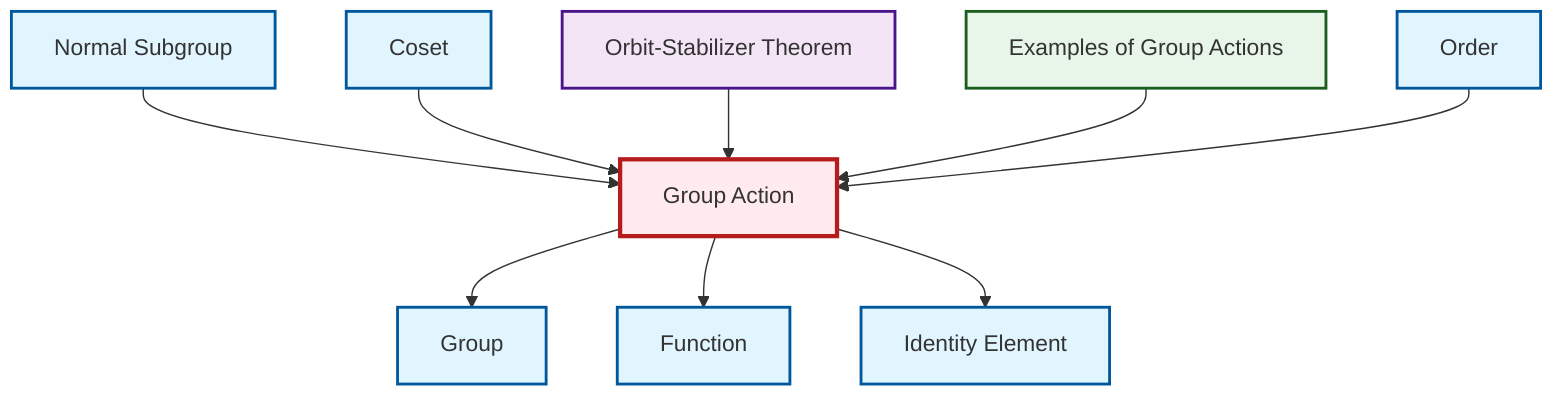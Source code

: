 graph TD
    classDef definition fill:#e1f5fe,stroke:#01579b,stroke-width:2px
    classDef theorem fill:#f3e5f5,stroke:#4a148c,stroke-width:2px
    classDef axiom fill:#fff3e0,stroke:#e65100,stroke-width:2px
    classDef example fill:#e8f5e9,stroke:#1b5e20,stroke-width:2px
    classDef current fill:#ffebee,stroke:#b71c1c,stroke-width:3px
    def-group["Group"]:::definition
    thm-orbit-stabilizer["Orbit-Stabilizer Theorem"]:::theorem
    def-identity-element["Identity Element"]:::definition
    ex-group-action-examples["Examples of Group Actions"]:::example
    def-function["Function"]:::definition
    def-coset["Coset"]:::definition
    def-group-action["Group Action"]:::definition
    def-normal-subgroup["Normal Subgroup"]:::definition
    def-order["Order"]:::definition
    def-group-action --> def-group
    def-normal-subgroup --> def-group-action
    def-group-action --> def-function
    def-coset --> def-group-action
    thm-orbit-stabilizer --> def-group-action
    def-group-action --> def-identity-element
    ex-group-action-examples --> def-group-action
    def-order --> def-group-action
    class def-group-action current